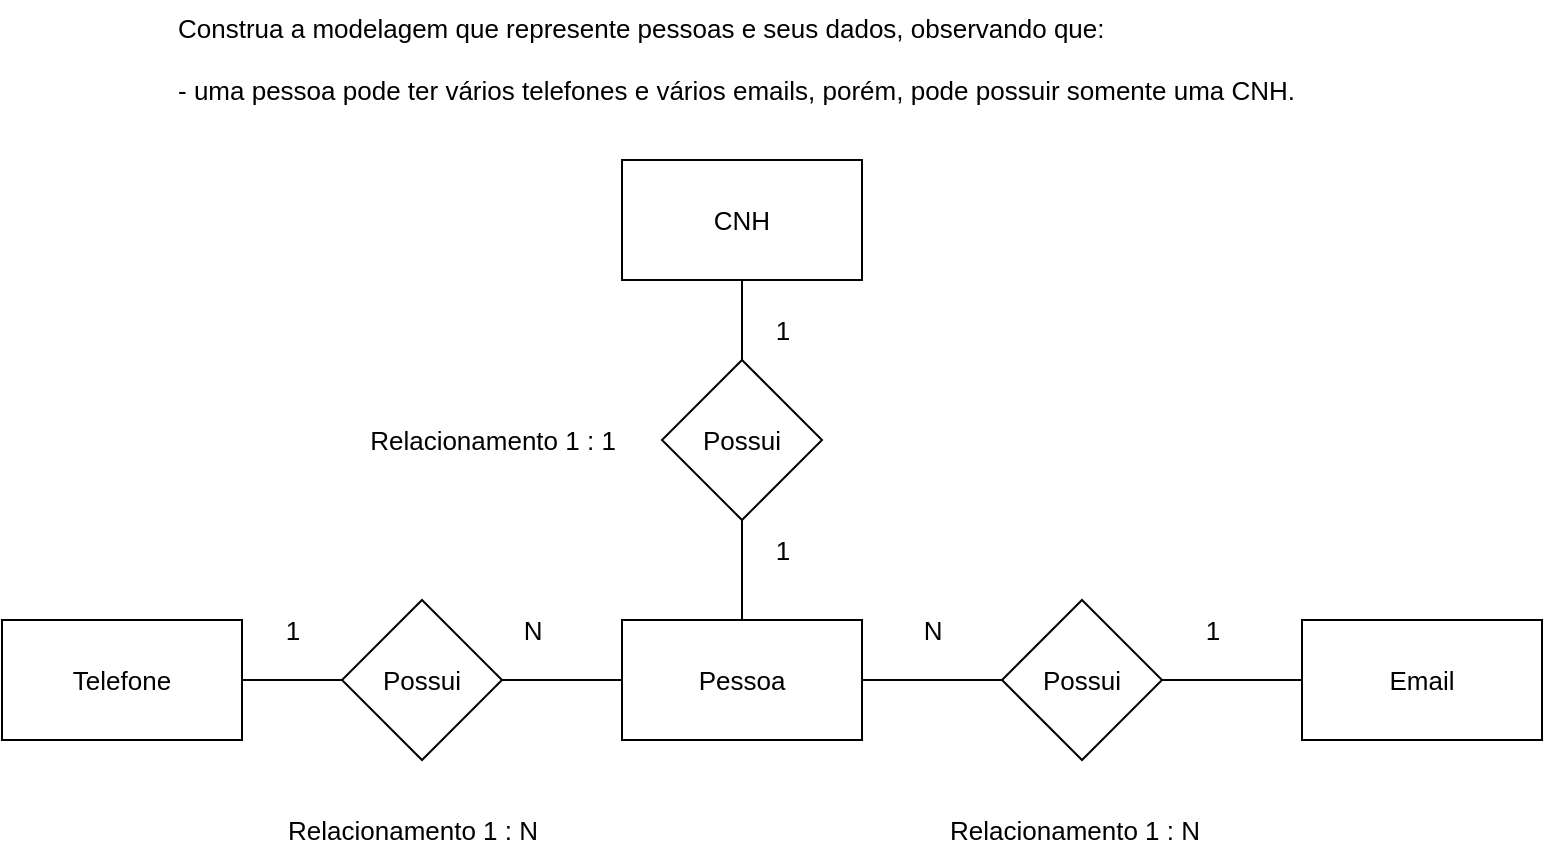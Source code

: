 <mxfile version="21.6.5" type="device">
  <diagram name="Página-1" id="27DKtCX-k-tQClpGJ1Pg">
    <mxGraphModel dx="880" dy="522" grid="1" gridSize="10" guides="1" tooltips="1" connect="1" arrows="1" fold="1" page="1" pageScale="1" pageWidth="827" pageHeight="1169" math="0" shadow="0">
      <root>
        <mxCell id="0" />
        <mxCell id="1" parent="0" />
        <mxCell id="8RId-lNFVbK9tMFixU21-1" value="&lt;div style=&quot;font-size: 13px;&quot;&gt;&lt;font style=&quot;font-size: 13px;&quot;&gt;Construa a modelagem que represente pessoas e seus dados, observando que:&lt;/font&gt;&lt;/div&gt;&lt;div style=&quot;font-size: 13px;&quot;&gt;&lt;font style=&quot;font-size: 13px;&quot;&gt;&lt;br&gt;&lt;/font&gt;&lt;/div&gt;&lt;div style=&quot;font-size: 13px;&quot;&gt;&lt;font style=&quot;font-size: 13px;&quot;&gt;- uma pessoa pode ter vários telefones e vários emails, porém, pode possuir somente uma CNH.&lt;/font&gt;&lt;/div&gt;" style="text;html=1;align=left;verticalAlign=middle;resizable=0;points=[];autosize=1;strokeColor=none;fillColor=none;" vertex="1" parent="1">
          <mxGeometry x="115" y="40" width="580" height="60" as="geometry" />
        </mxCell>
        <mxCell id="8RId-lNFVbK9tMFixU21-13" style="edgeStyle=orthogonalEdgeStyle;rounded=0;orthogonalLoop=1;jettySize=auto;html=1;entryX=1;entryY=0.5;entryDx=0;entryDy=0;endArrow=none;endFill=0;" edge="1" parent="1" source="8RId-lNFVbK9tMFixU21-2" target="8RId-lNFVbK9tMFixU21-8">
          <mxGeometry relative="1" as="geometry" />
        </mxCell>
        <mxCell id="8RId-lNFVbK9tMFixU21-2" value="&lt;font style=&quot;font-size: 13px;&quot;&gt;Pessoa&lt;/font&gt;" style="rounded=0;whiteSpace=wrap;html=1;" vertex="1" parent="1">
          <mxGeometry x="339" y="350" width="120" height="60" as="geometry" />
        </mxCell>
        <mxCell id="8RId-lNFVbK9tMFixU21-3" value="&lt;span style=&quot;font-size: 13px;&quot;&gt;CNH&lt;/span&gt;" style="rounded=0;whiteSpace=wrap;html=1;" vertex="1" parent="1">
          <mxGeometry x="339" y="120" width="120" height="60" as="geometry" />
        </mxCell>
        <mxCell id="8RId-lNFVbK9tMFixU21-4" value="&lt;span style=&quot;font-size: 13px;&quot;&gt;Email&lt;/span&gt;" style="rounded=0;whiteSpace=wrap;html=1;" vertex="1" parent="1">
          <mxGeometry x="679" y="350" width="120" height="60" as="geometry" />
        </mxCell>
        <mxCell id="8RId-lNFVbK9tMFixU21-14" style="edgeStyle=orthogonalEdgeStyle;rounded=0;orthogonalLoop=1;jettySize=auto;html=1;entryX=0;entryY=0.5;entryDx=0;entryDy=0;endArrow=none;endFill=0;" edge="1" parent="1" source="8RId-lNFVbK9tMFixU21-5" target="8RId-lNFVbK9tMFixU21-8">
          <mxGeometry relative="1" as="geometry" />
        </mxCell>
        <mxCell id="8RId-lNFVbK9tMFixU21-5" value="&lt;span style=&quot;font-size: 13px;&quot;&gt;Telefone&lt;/span&gt;" style="rounded=0;whiteSpace=wrap;html=1;" vertex="1" parent="1">
          <mxGeometry x="29" y="350" width="120" height="60" as="geometry" />
        </mxCell>
        <mxCell id="8RId-lNFVbK9tMFixU21-9" style="edgeStyle=orthogonalEdgeStyle;rounded=0;orthogonalLoop=1;jettySize=auto;html=1;entryX=0.5;entryY=1;entryDx=0;entryDy=0;endArrow=none;endFill=0;" edge="1" parent="1" source="8RId-lNFVbK9tMFixU21-6" target="8RId-lNFVbK9tMFixU21-3">
          <mxGeometry relative="1" as="geometry" />
        </mxCell>
        <mxCell id="8RId-lNFVbK9tMFixU21-10" style="edgeStyle=orthogonalEdgeStyle;rounded=0;orthogonalLoop=1;jettySize=auto;html=1;exitX=0.5;exitY=1;exitDx=0;exitDy=0;entryX=0.5;entryY=0;entryDx=0;entryDy=0;endArrow=none;endFill=0;" edge="1" parent="1" source="8RId-lNFVbK9tMFixU21-6" target="8RId-lNFVbK9tMFixU21-2">
          <mxGeometry relative="1" as="geometry" />
        </mxCell>
        <mxCell id="8RId-lNFVbK9tMFixU21-6" value="&lt;font style=&quot;font-size: 13px;&quot;&gt;Possui&lt;/font&gt;" style="rhombus;whiteSpace=wrap;html=1;" vertex="1" parent="1">
          <mxGeometry x="359" y="220" width="80" height="80" as="geometry" />
        </mxCell>
        <mxCell id="8RId-lNFVbK9tMFixU21-11" style="edgeStyle=orthogonalEdgeStyle;rounded=0;orthogonalLoop=1;jettySize=auto;html=1;entryX=1;entryY=0.5;entryDx=0;entryDy=0;endArrow=none;endFill=0;" edge="1" parent="1" source="8RId-lNFVbK9tMFixU21-7" target="8RId-lNFVbK9tMFixU21-2">
          <mxGeometry relative="1" as="geometry" />
        </mxCell>
        <mxCell id="8RId-lNFVbK9tMFixU21-12" style="edgeStyle=orthogonalEdgeStyle;rounded=0;orthogonalLoop=1;jettySize=auto;html=1;exitX=1;exitY=0.5;exitDx=0;exitDy=0;entryX=0;entryY=0.5;entryDx=0;entryDy=0;endArrow=none;endFill=0;" edge="1" parent="1" source="8RId-lNFVbK9tMFixU21-7" target="8RId-lNFVbK9tMFixU21-4">
          <mxGeometry relative="1" as="geometry" />
        </mxCell>
        <mxCell id="8RId-lNFVbK9tMFixU21-7" value="&lt;font style=&quot;font-size: 13px;&quot;&gt;Possui&lt;/font&gt;" style="rhombus;whiteSpace=wrap;html=1;" vertex="1" parent="1">
          <mxGeometry x="529" y="340" width="80" height="80" as="geometry" />
        </mxCell>
        <mxCell id="8RId-lNFVbK9tMFixU21-8" value="&lt;font style=&quot;font-size: 13px;&quot;&gt;Possui&lt;/font&gt;" style="rhombus;whiteSpace=wrap;html=1;" vertex="1" parent="1">
          <mxGeometry x="199" y="340" width="80" height="80" as="geometry" />
        </mxCell>
        <mxCell id="8RId-lNFVbK9tMFixU21-15" value="&lt;font style=&quot;font-size: 13px;&quot;&gt;1&lt;/font&gt;" style="text;html=1;align=center;verticalAlign=middle;resizable=0;points=[];autosize=1;strokeColor=none;fillColor=none;" vertex="1" parent="1">
          <mxGeometry x="159" y="340" width="30" height="30" as="geometry" />
        </mxCell>
        <mxCell id="8RId-lNFVbK9tMFixU21-16" value="&lt;font style=&quot;font-size: 13px;&quot;&gt;1&lt;/font&gt;" style="text;html=1;align=center;verticalAlign=middle;resizable=0;points=[];autosize=1;strokeColor=none;fillColor=none;" vertex="1" parent="1">
          <mxGeometry x="404" y="300" width="30" height="30" as="geometry" />
        </mxCell>
        <mxCell id="8RId-lNFVbK9tMFixU21-17" value="&lt;font style=&quot;font-size: 13px;&quot;&gt;1&lt;/font&gt;" style="text;html=1;align=center;verticalAlign=middle;resizable=0;points=[];autosize=1;strokeColor=none;fillColor=none;" vertex="1" parent="1">
          <mxGeometry x="619" y="340" width="30" height="30" as="geometry" />
        </mxCell>
        <mxCell id="8RId-lNFVbK9tMFixU21-18" value="&lt;span style=&quot;font-size: 13px;&quot;&gt;N&lt;/span&gt;" style="text;html=1;align=center;verticalAlign=middle;resizable=0;points=[];autosize=1;strokeColor=none;fillColor=none;" vertex="1" parent="1">
          <mxGeometry x="479" y="340" width="30" height="30" as="geometry" />
        </mxCell>
        <mxCell id="8RId-lNFVbK9tMFixU21-19" value="&lt;span style=&quot;font-size: 13px;&quot;&gt;N&lt;/span&gt;" style="text;html=1;align=center;verticalAlign=middle;resizable=0;points=[];autosize=1;strokeColor=none;fillColor=none;" vertex="1" parent="1">
          <mxGeometry x="279" y="340" width="30" height="30" as="geometry" />
        </mxCell>
        <mxCell id="8RId-lNFVbK9tMFixU21-20" value="&lt;font style=&quot;font-size: 13px;&quot;&gt;1&lt;/font&gt;" style="text;html=1;align=center;verticalAlign=middle;resizable=0;points=[];autosize=1;strokeColor=none;fillColor=none;" vertex="1" parent="1">
          <mxGeometry x="404" y="190" width="30" height="30" as="geometry" />
        </mxCell>
        <mxCell id="8RId-lNFVbK9tMFixU21-21" value="&lt;font style=&quot;font-size: 13px;&quot;&gt;Relacionamento 1 : 1&lt;/font&gt;" style="text;html=1;align=center;verticalAlign=middle;resizable=0;points=[];autosize=1;strokeColor=none;fillColor=none;" vertex="1" parent="1">
          <mxGeometry x="199" y="245" width="150" height="30" as="geometry" />
        </mxCell>
        <mxCell id="8RId-lNFVbK9tMFixU21-22" value="&lt;font style=&quot;font-size: 13px;&quot;&gt;Relacionamento 1 : N&lt;/font&gt;" style="text;html=1;align=center;verticalAlign=middle;resizable=0;points=[];autosize=1;strokeColor=none;fillColor=none;" vertex="1" parent="1">
          <mxGeometry x="159" y="440" width="150" height="30" as="geometry" />
        </mxCell>
        <mxCell id="8RId-lNFVbK9tMFixU21-23" value="&lt;font style=&quot;font-size: 13px;&quot;&gt;Relacionamento 1 : N&lt;/font&gt;" style="text;html=1;align=center;verticalAlign=middle;resizable=0;points=[];autosize=1;strokeColor=none;fillColor=none;" vertex="1" parent="1">
          <mxGeometry x="490" y="440" width="150" height="30" as="geometry" />
        </mxCell>
      </root>
    </mxGraphModel>
  </diagram>
</mxfile>
